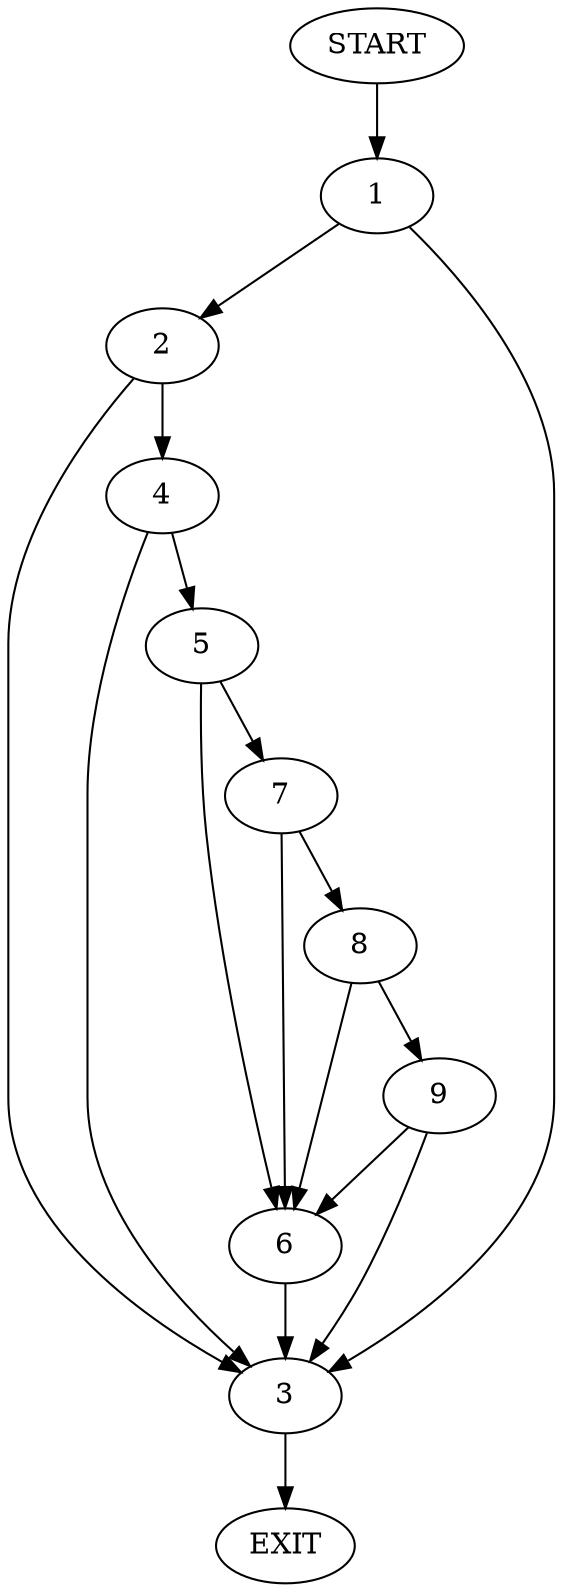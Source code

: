 digraph {
0 [label="START"]
10 [label="EXIT"]
0 -> 1
1 -> 2
1 -> 3
2 -> 4
2 -> 3
3 -> 10
4 -> 5
4 -> 3
5 -> 6
5 -> 7
6 -> 3
7 -> 8
7 -> 6
8 -> 6
8 -> 9
9 -> 6
9 -> 3
}
